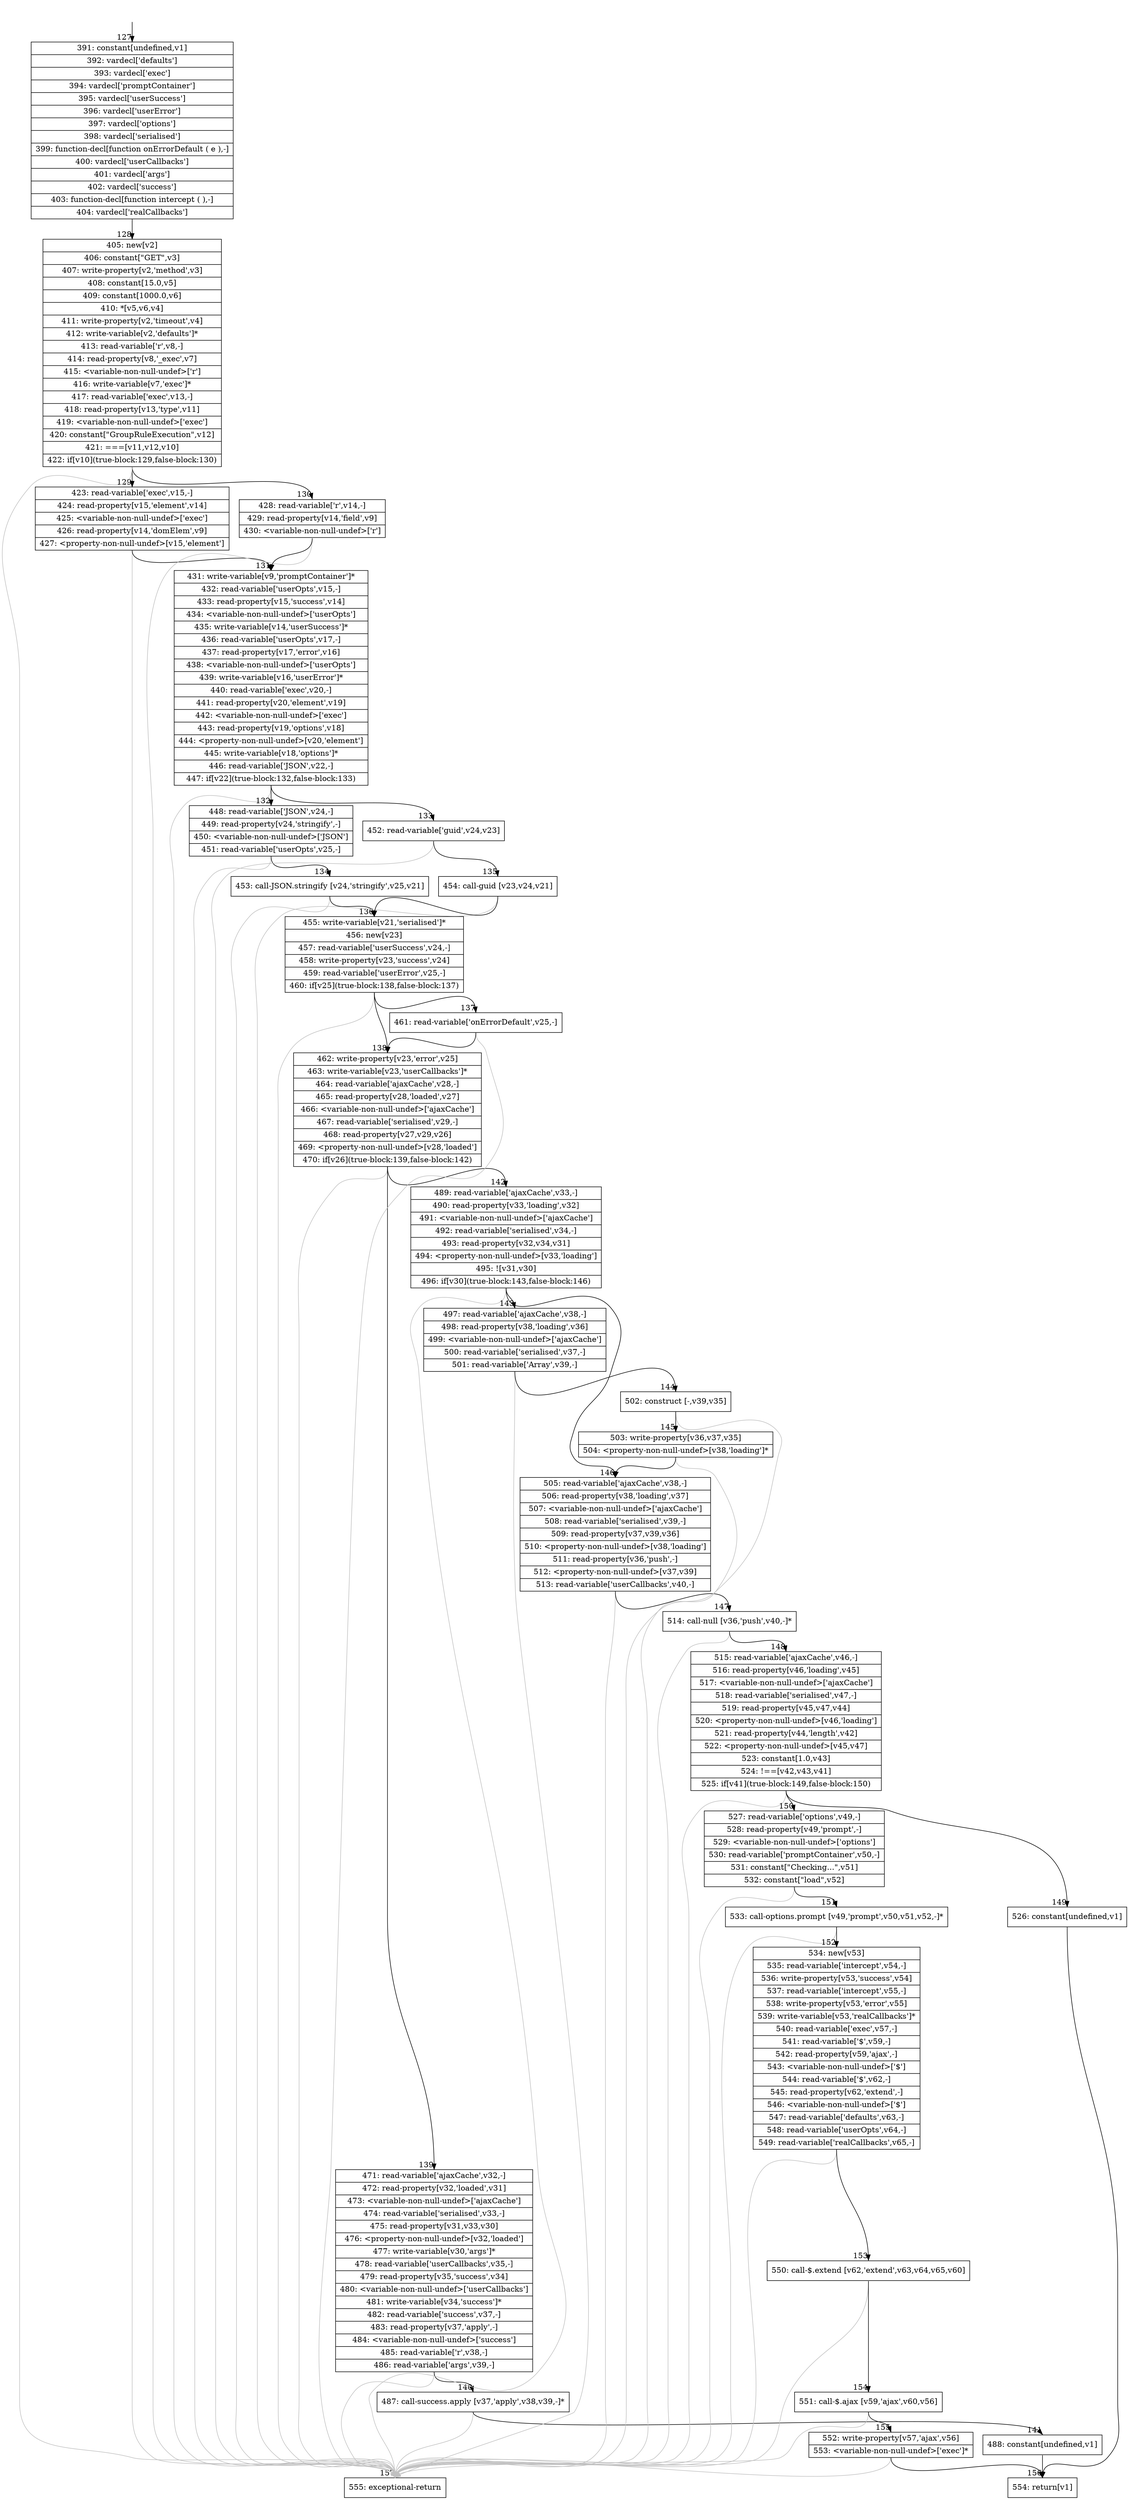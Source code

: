 digraph {
rankdir="TD"
BB_entry13[shape=none,label=""];
BB_entry13 -> BB127 [tailport=s, headport=n, headlabel="    127"]
BB127 [shape=record label="{391: constant[undefined,v1]|392: vardecl['defaults']|393: vardecl['exec']|394: vardecl['promptContainer']|395: vardecl['userSuccess']|396: vardecl['userError']|397: vardecl['options']|398: vardecl['serialised']|399: function-decl[function onErrorDefault ( e ),-]|400: vardecl['userCallbacks']|401: vardecl['args']|402: vardecl['success']|403: function-decl[function intercept ( ),-]|404: vardecl['realCallbacks']}" ] 
BB127 -> BB128 [tailport=s, headport=n, headlabel="      128"]
BB128 [shape=record label="{405: new[v2]|406: constant[\"GET\",v3]|407: write-property[v2,'method',v3]|408: constant[15.0,v5]|409: constant[1000.0,v6]|410: *[v5,v6,v4]|411: write-property[v2,'timeout',v4]|412: write-variable[v2,'defaults']*|413: read-variable['r',v8,-]|414: read-property[v8,'_exec',v7]|415: \<variable-non-null-undef\>['r']|416: write-variable[v7,'exec']*|417: read-variable['exec',v13,-]|418: read-property[v13,'type',v11]|419: \<variable-non-null-undef\>['exec']|420: constant[\"GroupRuleExecution\",v12]|421: ===[v11,v12,v10]|422: if[v10](true-block:129,false-block:130)}" ] 
BB128 -> BB129 [tailport=s, headport=n, headlabel="      129"]
BB128 -> BB130 [tailport=s, headport=n, headlabel="      130"]
BB128 -> BB157 [tailport=s, headport=n, color=gray, headlabel="      157"]
BB129 [shape=record label="{423: read-variable['exec',v15,-]|424: read-property[v15,'element',v14]|425: \<variable-non-null-undef\>['exec']|426: read-property[v14,'domElem',v9]|427: \<property-non-null-undef\>[v15,'element']}" ] 
BB129 -> BB131 [tailport=s, headport=n, headlabel="      131"]
BB129 -> BB157 [tailport=s, headport=n, color=gray]
BB130 [shape=record label="{428: read-variable['r',v14,-]|429: read-property[v14,'field',v9]|430: \<variable-non-null-undef\>['r']}" ] 
BB130 -> BB131 [tailport=s, headport=n]
BB130 -> BB157 [tailport=s, headport=n, color=gray]
BB131 [shape=record label="{431: write-variable[v9,'promptContainer']*|432: read-variable['userOpts',v15,-]|433: read-property[v15,'success',v14]|434: \<variable-non-null-undef\>['userOpts']|435: write-variable[v14,'userSuccess']*|436: read-variable['userOpts',v17,-]|437: read-property[v17,'error',v16]|438: \<variable-non-null-undef\>['userOpts']|439: write-variable[v16,'userError']*|440: read-variable['exec',v20,-]|441: read-property[v20,'element',v19]|442: \<variable-non-null-undef\>['exec']|443: read-property[v19,'options',v18]|444: \<property-non-null-undef\>[v20,'element']|445: write-variable[v18,'options']*|446: read-variable['JSON',v22,-]|447: if[v22](true-block:132,false-block:133)}" ] 
BB131 -> BB132 [tailport=s, headport=n, headlabel="      132"]
BB131 -> BB133 [tailport=s, headport=n, headlabel="      133"]
BB131 -> BB157 [tailport=s, headport=n, color=gray]
BB132 [shape=record label="{448: read-variable['JSON',v24,-]|449: read-property[v24,'stringify',-]|450: \<variable-non-null-undef\>['JSON']|451: read-variable['userOpts',v25,-]}" ] 
BB132 -> BB134 [tailport=s, headport=n, headlabel="      134"]
BB132 -> BB157 [tailport=s, headport=n, color=gray]
BB133 [shape=record label="{452: read-variable['guid',v24,v23]}" ] 
BB133 -> BB135 [tailport=s, headport=n, headlabel="      135"]
BB133 -> BB157 [tailport=s, headport=n, color=gray]
BB134 [shape=record label="{453: call-JSON.stringify [v24,'stringify',v25,v21]}" ] 
BB134 -> BB136 [tailport=s, headport=n, headlabel="      136"]
BB134 -> BB157 [tailport=s, headport=n, color=gray]
BB135 [shape=record label="{454: call-guid [v23,v24,v21]}" ] 
BB135 -> BB136 [tailport=s, headport=n]
BB135 -> BB157 [tailport=s, headport=n, color=gray]
BB136 [shape=record label="{455: write-variable[v21,'serialised']*|456: new[v23]|457: read-variable['userSuccess',v24,-]|458: write-property[v23,'success',v24]|459: read-variable['userError',v25,-]|460: if[v25](true-block:138,false-block:137)}" ] 
BB136 -> BB138 [tailport=s, headport=n, headlabel="      138"]
BB136 -> BB137 [tailport=s, headport=n, headlabel="      137"]
BB136 -> BB157 [tailport=s, headport=n, color=gray]
BB137 [shape=record label="{461: read-variable['onErrorDefault',v25,-]}" ] 
BB137 -> BB138 [tailport=s, headport=n]
BB137 -> BB157 [tailport=s, headport=n, color=gray]
BB138 [shape=record label="{462: write-property[v23,'error',v25]|463: write-variable[v23,'userCallbacks']*|464: read-variable['ajaxCache',v28,-]|465: read-property[v28,'loaded',v27]|466: \<variable-non-null-undef\>['ajaxCache']|467: read-variable['serialised',v29,-]|468: read-property[v27,v29,v26]|469: \<property-non-null-undef\>[v28,'loaded']|470: if[v26](true-block:139,false-block:142)}" ] 
BB138 -> BB139 [tailport=s, headport=n, headlabel="      139"]
BB138 -> BB142 [tailport=s, headport=n, headlabel="      142"]
BB138 -> BB157 [tailport=s, headport=n, color=gray]
BB139 [shape=record label="{471: read-variable['ajaxCache',v32,-]|472: read-property[v32,'loaded',v31]|473: \<variable-non-null-undef\>['ajaxCache']|474: read-variable['serialised',v33,-]|475: read-property[v31,v33,v30]|476: \<property-non-null-undef\>[v32,'loaded']|477: write-variable[v30,'args']*|478: read-variable['userCallbacks',v35,-]|479: read-property[v35,'success',v34]|480: \<variable-non-null-undef\>['userCallbacks']|481: write-variable[v34,'success']*|482: read-variable['success',v37,-]|483: read-property[v37,'apply',-]|484: \<variable-non-null-undef\>['success']|485: read-variable['r',v38,-]|486: read-variable['args',v39,-]}" ] 
BB139 -> BB140 [tailport=s, headport=n, headlabel="      140"]
BB139 -> BB157 [tailport=s, headport=n, color=gray]
BB140 [shape=record label="{487: call-success.apply [v37,'apply',v38,v39,-]*}" ] 
BB140 -> BB141 [tailport=s, headport=n, headlabel="      141"]
BB140 -> BB157 [tailport=s, headport=n, color=gray]
BB141 [shape=record label="{488: constant[undefined,v1]}" ] 
BB141 -> BB156 [tailport=s, headport=n, headlabel="      156"]
BB142 [shape=record label="{489: read-variable['ajaxCache',v33,-]|490: read-property[v33,'loading',v32]|491: \<variable-non-null-undef\>['ajaxCache']|492: read-variable['serialised',v34,-]|493: read-property[v32,v34,v31]|494: \<property-non-null-undef\>[v33,'loading']|495: ![v31,v30]|496: if[v30](true-block:143,false-block:146)}" ] 
BB142 -> BB143 [tailport=s, headport=n, headlabel="      143"]
BB142 -> BB146 [tailport=s, headport=n, headlabel="      146"]
BB142 -> BB157 [tailport=s, headport=n, color=gray]
BB143 [shape=record label="{497: read-variable['ajaxCache',v38,-]|498: read-property[v38,'loading',v36]|499: \<variable-non-null-undef\>['ajaxCache']|500: read-variable['serialised',v37,-]|501: read-variable['Array',v39,-]}" ] 
BB143 -> BB144 [tailport=s, headport=n, headlabel="      144"]
BB143 -> BB157 [tailport=s, headport=n, color=gray]
BB144 [shape=record label="{502: construct [-,v39,v35]}" ] 
BB144 -> BB145 [tailport=s, headport=n, headlabel="      145"]
BB144 -> BB157 [tailport=s, headport=n, color=gray]
BB145 [shape=record label="{503: write-property[v36,v37,v35]|504: \<property-non-null-undef\>[v38,'loading']*}" ] 
BB145 -> BB146 [tailport=s, headport=n]
BB145 -> BB157 [tailport=s, headport=n, color=gray]
BB146 [shape=record label="{505: read-variable['ajaxCache',v38,-]|506: read-property[v38,'loading',v37]|507: \<variable-non-null-undef\>['ajaxCache']|508: read-variable['serialised',v39,-]|509: read-property[v37,v39,v36]|510: \<property-non-null-undef\>[v38,'loading']|511: read-property[v36,'push',-]|512: \<property-non-null-undef\>[v37,v39]|513: read-variable['userCallbacks',v40,-]}" ] 
BB146 -> BB147 [tailport=s, headport=n, headlabel="      147"]
BB146 -> BB157 [tailport=s, headport=n, color=gray]
BB147 [shape=record label="{514: call-null [v36,'push',v40,-]*}" ] 
BB147 -> BB148 [tailport=s, headport=n, headlabel="      148"]
BB147 -> BB157 [tailport=s, headport=n, color=gray]
BB148 [shape=record label="{515: read-variable['ajaxCache',v46,-]|516: read-property[v46,'loading',v45]|517: \<variable-non-null-undef\>['ajaxCache']|518: read-variable['serialised',v47,-]|519: read-property[v45,v47,v44]|520: \<property-non-null-undef\>[v46,'loading']|521: read-property[v44,'length',v42]|522: \<property-non-null-undef\>[v45,v47]|523: constant[1.0,v43]|524: !==[v42,v43,v41]|525: if[v41](true-block:149,false-block:150)}" ] 
BB148 -> BB149 [tailport=s, headport=n, headlabel="      149"]
BB148 -> BB150 [tailport=s, headport=n, headlabel="      150"]
BB148 -> BB157 [tailport=s, headport=n, color=gray]
BB149 [shape=record label="{526: constant[undefined,v1]}" ] 
BB149 -> BB156 [tailport=s, headport=n]
BB150 [shape=record label="{527: read-variable['options',v49,-]|528: read-property[v49,'prompt',-]|529: \<variable-non-null-undef\>['options']|530: read-variable['promptContainer',v50,-]|531: constant[\"Checking...\",v51]|532: constant[\"load\",v52]}" ] 
BB150 -> BB151 [tailport=s, headport=n, headlabel="      151"]
BB150 -> BB157 [tailport=s, headport=n, color=gray]
BB151 [shape=record label="{533: call-options.prompt [v49,'prompt',v50,v51,v52,-]*}" ] 
BB151 -> BB152 [tailport=s, headport=n, headlabel="      152"]
BB151 -> BB157 [tailport=s, headport=n, color=gray]
BB152 [shape=record label="{534: new[v53]|535: read-variable['intercept',v54,-]|536: write-property[v53,'success',v54]|537: read-variable['intercept',v55,-]|538: write-property[v53,'error',v55]|539: write-variable[v53,'realCallbacks']*|540: read-variable['exec',v57,-]|541: read-variable['$',v59,-]|542: read-property[v59,'ajax',-]|543: \<variable-non-null-undef\>['$']|544: read-variable['$',v62,-]|545: read-property[v62,'extend',-]|546: \<variable-non-null-undef\>['$']|547: read-variable['defaults',v63,-]|548: read-variable['userOpts',v64,-]|549: read-variable['realCallbacks',v65,-]}" ] 
BB152 -> BB153 [tailport=s, headport=n, headlabel="      153"]
BB152 -> BB157 [tailport=s, headport=n, color=gray]
BB153 [shape=record label="{550: call-$.extend [v62,'extend',v63,v64,v65,v60]}" ] 
BB153 -> BB154 [tailport=s, headport=n, headlabel="      154"]
BB153 -> BB157 [tailport=s, headport=n, color=gray]
BB154 [shape=record label="{551: call-$.ajax [v59,'ajax',v60,v56]}" ] 
BB154 -> BB155 [tailport=s, headport=n, headlabel="      155"]
BB154 -> BB157 [tailport=s, headport=n, color=gray]
BB155 [shape=record label="{552: write-property[v57,'ajax',v56]|553: \<variable-non-null-undef\>['exec']*}" ] 
BB155 -> BB156 [tailport=s, headport=n]
BB155 -> BB157 [tailport=s, headport=n, color=gray]
BB156 [shape=record label="{554: return[v1]}" ] 
BB157 [shape=record label="{555: exceptional-return}" ] 
//#$~ 146
}
